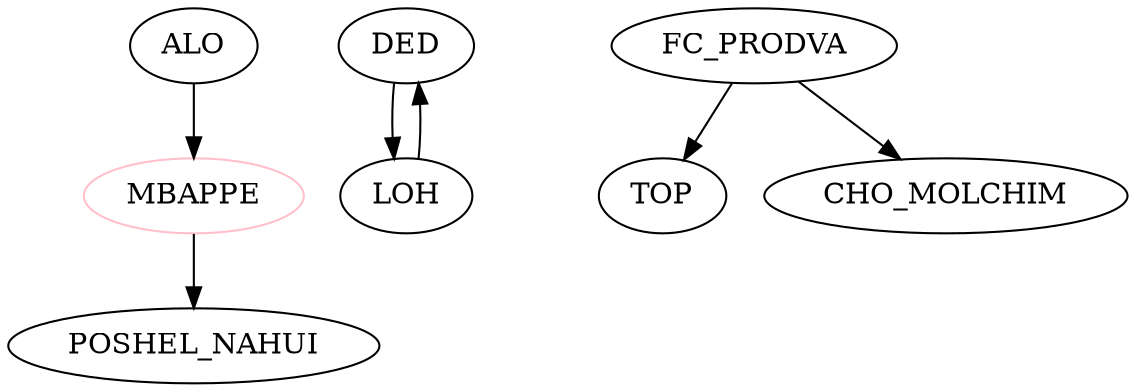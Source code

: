  digraph {
    MBAPPE[color="pink"];

  DED->LOH->DED;
  FC_PRODVA->TOP;
  FC_PRODVA->CHO_MOLCHIM;
  ALO->MBAPPE->POSHEL_NAHUI;
 }

